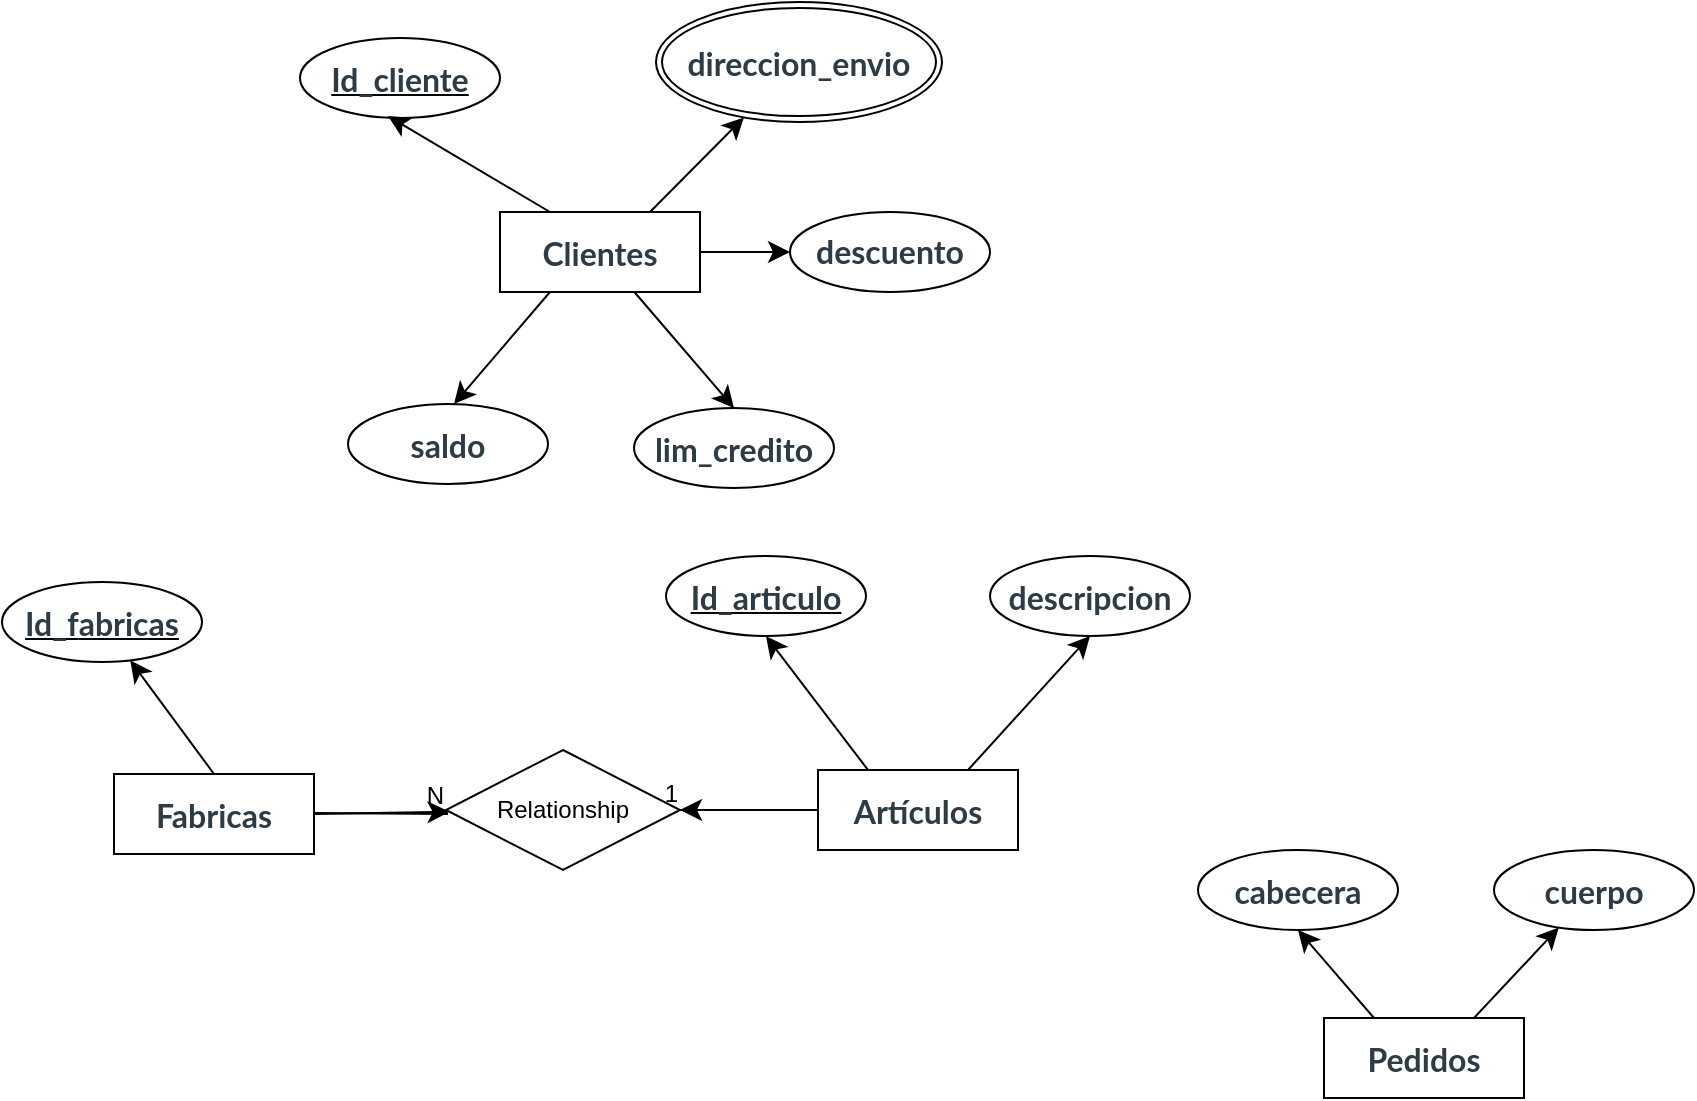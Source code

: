 <mxfile version="24.9.0">
  <diagram name="Página-1" id="xeah7sLJagFgJ3AP-C5m">
    <mxGraphModel dx="2074" dy="822" grid="0" gridSize="10" guides="1" tooltips="1" connect="1" arrows="1" fold="1" page="0" pageScale="1" pageWidth="827" pageHeight="1169" math="0" shadow="0">
      <root>
        <mxCell id="0" />
        <mxCell id="1" parent="0" />
        <mxCell id="4hjfHTB6GQF3sTCc0Yl3-11" style="edgeStyle=none;curved=1;rounded=0;orthogonalLoop=1;jettySize=auto;html=1;exitX=0.75;exitY=0;exitDx=0;exitDy=0;fontSize=12;startSize=8;endSize=8;" edge="1" parent="1" source="4hjfHTB6GQF3sTCc0Yl3-3" target="4hjfHTB6GQF3sTCc0Yl3-4">
          <mxGeometry relative="1" as="geometry" />
        </mxCell>
        <mxCell id="4hjfHTB6GQF3sTCc0Yl3-51" style="edgeStyle=none;curved=1;rounded=0;orthogonalLoop=1;jettySize=auto;html=1;exitX=1;exitY=0.5;exitDx=0;exitDy=0;fontSize=12;startSize=8;endSize=8;" edge="1" parent="1" source="4hjfHTB6GQF3sTCc0Yl3-3" target="4hjfHTB6GQF3sTCc0Yl3-41">
          <mxGeometry relative="1" as="geometry" />
        </mxCell>
        <mxCell id="4hjfHTB6GQF3sTCc0Yl3-3" value="&lt;strong style=&quot;color: rgb(45, 59, 69); font-family: LatoWeb, &amp;quot;Lato Extended&amp;quot;, Lato, &amp;quot;Helvetica Neue&amp;quot;, Helvetica, Arial, sans-serif; font-size: 16px; text-align: left;&quot;&gt;Clientes&lt;/strong&gt;" style="whiteSpace=wrap;html=1;align=center;" vertex="1" parent="1">
          <mxGeometry x="118" y="161" width="100" height="40" as="geometry" />
        </mxCell>
        <mxCell id="4hjfHTB6GQF3sTCc0Yl3-4" value="&lt;strong style=&quot;color: rgb(45, 59, 69); font-family: LatoWeb, &amp;quot;Lato Extended&amp;quot;, Lato, &amp;quot;Helvetica Neue&amp;quot;, Helvetica, Arial, sans-serif; font-size: 16px; text-align: left;&quot;&gt;direccion_envio&lt;/strong&gt;" style="ellipse;shape=doubleEllipse;margin=3;whiteSpace=wrap;html=1;align=center;" vertex="1" parent="1">
          <mxGeometry x="196" y="56" width="143" height="60" as="geometry" />
        </mxCell>
        <mxCell id="4hjfHTB6GQF3sTCc0Yl3-5" value="&lt;strong style=&quot;color: rgb(45, 59, 69); font-family: LatoWeb, &amp;quot;Lato Extended&amp;quot;, Lato, &amp;quot;Helvetica Neue&amp;quot;, Helvetica, Arial, sans-serif; font-size: 16px; text-align: left;&quot;&gt;saldo&lt;/strong&gt;" style="ellipse;whiteSpace=wrap;html=1;align=center;" vertex="1" parent="1">
          <mxGeometry x="42" y="257" width="100" height="40" as="geometry" />
        </mxCell>
        <mxCell id="4hjfHTB6GQF3sTCc0Yl3-6" value="&lt;strong style=&quot;color: rgb(45, 59, 69); font-family: LatoWeb, &amp;quot;Lato Extended&amp;quot;, Lato, &amp;quot;Helvetica Neue&amp;quot;, Helvetica, Arial, sans-serif; font-size: 16px; text-align: left;&quot;&gt;lim_credito&lt;/strong&gt;" style="ellipse;whiteSpace=wrap;html=1;align=center;" vertex="1" parent="1">
          <mxGeometry x="185" y="259" width="100" height="40" as="geometry" />
        </mxCell>
        <mxCell id="4hjfHTB6GQF3sTCc0Yl3-8" value="&lt;strong style=&quot;color: rgb(45, 59, 69); font-family: LatoWeb, &amp;quot;Lato Extended&amp;quot;, Lato, &amp;quot;Helvetica Neue&amp;quot;, Helvetica, Arial, sans-serif; font-size: 16px; text-align: left;&quot;&gt;Id_cliente&lt;/strong&gt;" style="ellipse;whiteSpace=wrap;html=1;align=center;fontStyle=4;" vertex="1" parent="1">
          <mxGeometry x="18" y="74" width="100" height="40" as="geometry" />
        </mxCell>
        <mxCell id="4hjfHTB6GQF3sTCc0Yl3-10" style="edgeStyle=none;curved=1;rounded=0;orthogonalLoop=1;jettySize=auto;html=1;exitX=0.25;exitY=0;exitDx=0;exitDy=0;entryX=0.44;entryY=0.975;entryDx=0;entryDy=0;entryPerimeter=0;fontSize=12;startSize=8;endSize=8;" edge="1" parent="1" source="4hjfHTB6GQF3sTCc0Yl3-3" target="4hjfHTB6GQF3sTCc0Yl3-8">
          <mxGeometry relative="1" as="geometry" />
        </mxCell>
        <mxCell id="4hjfHTB6GQF3sTCc0Yl3-20" style="edgeStyle=none;curved=1;rounded=0;orthogonalLoop=1;jettySize=auto;html=1;exitX=0.25;exitY=0;exitDx=0;exitDy=0;entryX=0.5;entryY=1;entryDx=0;entryDy=0;fontSize=12;startSize=8;endSize=8;" edge="1" parent="1" source="4hjfHTB6GQF3sTCc0Yl3-17" target="4hjfHTB6GQF3sTCc0Yl3-18">
          <mxGeometry relative="1" as="geometry" />
        </mxCell>
        <mxCell id="4hjfHTB6GQF3sTCc0Yl3-39" style="edgeStyle=none;curved=1;rounded=0;orthogonalLoop=1;jettySize=auto;html=1;exitX=0.75;exitY=0;exitDx=0;exitDy=0;entryX=0.5;entryY=1;entryDx=0;entryDy=0;fontSize=12;startSize=8;endSize=8;" edge="1" parent="1" source="4hjfHTB6GQF3sTCc0Yl3-17" target="4hjfHTB6GQF3sTCc0Yl3-38">
          <mxGeometry relative="1" as="geometry" />
        </mxCell>
        <mxCell id="4hjfHTB6GQF3sTCc0Yl3-48" style="edgeStyle=none;curved=1;rounded=0;orthogonalLoop=1;jettySize=auto;html=1;exitX=0;exitY=0.5;exitDx=0;exitDy=0;entryX=1;entryY=0.5;entryDx=0;entryDy=0;fontSize=12;startSize=8;endSize=8;" edge="1" parent="1" source="4hjfHTB6GQF3sTCc0Yl3-17" target="4hjfHTB6GQF3sTCc0Yl3-25">
          <mxGeometry relative="1" as="geometry" />
        </mxCell>
        <mxCell id="4hjfHTB6GQF3sTCc0Yl3-17" value="&lt;strong style=&quot;color: rgb(45, 59, 69); font-family: LatoWeb, &amp;quot;Lato Extended&amp;quot;, Lato, &amp;quot;Helvetica Neue&amp;quot;, Helvetica, Arial, sans-serif; font-size: 16px; text-align: left;&quot;&gt;Artículos&lt;/strong&gt;" style="whiteSpace=wrap;html=1;align=center;" vertex="1" parent="1">
          <mxGeometry x="277" y="440" width="100" height="40" as="geometry" />
        </mxCell>
        <mxCell id="4hjfHTB6GQF3sTCc0Yl3-18" value="&lt;strong style=&quot;color: rgb(45, 59, 69); font-family: LatoWeb, &amp;quot;Lato Extended&amp;quot;, Lato, &amp;quot;Helvetica Neue&amp;quot;, Helvetica, Arial, sans-serif; font-size: 16px; text-align: left;&quot;&gt;Id_articulo&lt;/strong&gt;" style="ellipse;whiteSpace=wrap;html=1;align=center;fontStyle=4;" vertex="1" parent="1">
          <mxGeometry x="201" y="333" width="100" height="40" as="geometry" />
        </mxCell>
        <mxCell id="4hjfHTB6GQF3sTCc0Yl3-24" style="edgeStyle=none;curved=1;rounded=0;orthogonalLoop=1;jettySize=auto;html=1;exitX=0.5;exitY=0;exitDx=0;exitDy=0;fontSize=12;startSize=8;endSize=8;" edge="1" parent="1" source="4hjfHTB6GQF3sTCc0Yl3-22" target="4hjfHTB6GQF3sTCc0Yl3-23">
          <mxGeometry relative="1" as="geometry" />
        </mxCell>
        <mxCell id="4hjfHTB6GQF3sTCc0Yl3-47" style="edgeStyle=none;curved=1;rounded=0;orthogonalLoop=1;jettySize=auto;html=1;exitX=1;exitY=0.5;exitDx=0;exitDy=0;fontSize=12;startSize=8;endSize=8;" edge="1" parent="1" source="4hjfHTB6GQF3sTCc0Yl3-22" target="4hjfHTB6GQF3sTCc0Yl3-25">
          <mxGeometry relative="1" as="geometry" />
        </mxCell>
        <mxCell id="4hjfHTB6GQF3sTCc0Yl3-22" value="&lt;div style=&quot;text-align: left;&quot;&gt;&lt;font face=&quot;LatoWeb, Lato Extended, Lato, Helvetica Neue, Helvetica, Arial, sans-serif&quot; color=&quot;#2d3b45&quot;&gt;&lt;span style=&quot;font-size: 16px;&quot;&gt;&lt;b&gt;Fabricas&lt;/b&gt;&lt;/span&gt;&lt;/font&gt;&lt;/div&gt;" style="whiteSpace=wrap;html=1;align=center;" vertex="1" parent="1">
          <mxGeometry x="-75" y="442" width="100" height="40" as="geometry" />
        </mxCell>
        <mxCell id="4hjfHTB6GQF3sTCc0Yl3-23" value="&lt;strong style=&quot;color: rgb(45, 59, 69); font-family: LatoWeb, &amp;quot;Lato Extended&amp;quot;, Lato, &amp;quot;Helvetica Neue&amp;quot;, Helvetica, Arial, sans-serif; font-size: 16px; text-align: left;&quot;&gt;Id_f&lt;/strong&gt;&lt;b style=&quot;color: rgb(45, 59, 69); font-family: LatoWeb, &amp;quot;Lato Extended&amp;quot;, Lato, &amp;quot;Helvetica Neue&amp;quot;, Helvetica, Arial, sans-serif; font-size: 16px; text-align: left;&quot;&gt;abricas&lt;/b&gt;" style="ellipse;whiteSpace=wrap;html=1;align=center;fontStyle=4;" vertex="1" parent="1">
          <mxGeometry x="-131" y="346" width="100" height="40" as="geometry" />
        </mxCell>
        <mxCell id="4hjfHTB6GQF3sTCc0Yl3-25" value="Relationship" style="shape=rhombus;perimeter=rhombusPerimeter;whiteSpace=wrap;html=1;align=center;" vertex="1" parent="1">
          <mxGeometry x="91" y="430" width="117" height="60" as="geometry" />
        </mxCell>
        <mxCell id="4hjfHTB6GQF3sTCc0Yl3-37" style="edgeStyle=none;curved=1;rounded=0;orthogonalLoop=1;jettySize=auto;html=1;entryX=0.5;entryY=0;entryDx=0;entryDy=0;fontSize=12;startSize=8;endSize=8;" edge="1" parent="1" source="4hjfHTB6GQF3sTCc0Yl3-3" target="4hjfHTB6GQF3sTCc0Yl3-6">
          <mxGeometry relative="1" as="geometry">
            <mxPoint x="150.355" y="246.142" as="sourcePoint" />
          </mxGeometry>
        </mxCell>
        <mxCell id="4hjfHTB6GQF3sTCc0Yl3-36" style="edgeStyle=none;curved=1;rounded=0;orthogonalLoop=1;jettySize=auto;html=1;exitX=0.25;exitY=1;exitDx=0;exitDy=0;entryX=0.53;entryY=0;entryDx=0;entryDy=0;entryPerimeter=0;fontSize=12;startSize=8;endSize=8;" edge="1" parent="1" source="4hjfHTB6GQF3sTCc0Yl3-3" target="4hjfHTB6GQF3sTCc0Yl3-5">
          <mxGeometry relative="1" as="geometry">
            <mxPoint x="79.645" y="246.142" as="sourcePoint" />
          </mxGeometry>
        </mxCell>
        <mxCell id="4hjfHTB6GQF3sTCc0Yl3-38" value="&lt;strong style=&quot;color: rgb(45, 59, 69); font-family: LatoWeb, &amp;quot;Lato Extended&amp;quot;, Lato, &amp;quot;Helvetica Neue&amp;quot;, Helvetica, Arial, sans-serif; font-size: 16px; text-align: left;&quot;&gt;descripcion&lt;/strong&gt;" style="ellipse;whiteSpace=wrap;html=1;align=center;" vertex="1" parent="1">
          <mxGeometry x="363" y="333" width="100" height="40" as="geometry" />
        </mxCell>
        <mxCell id="4hjfHTB6GQF3sTCc0Yl3-55" style="edgeStyle=none;curved=1;rounded=0;orthogonalLoop=1;jettySize=auto;html=1;exitX=0.25;exitY=0;exitDx=0;exitDy=0;entryX=0.5;entryY=1;entryDx=0;entryDy=0;fontSize=12;startSize=8;endSize=8;" edge="1" parent="1" source="4hjfHTB6GQF3sTCc0Yl3-40" target="4hjfHTB6GQF3sTCc0Yl3-53">
          <mxGeometry relative="1" as="geometry" />
        </mxCell>
        <mxCell id="4hjfHTB6GQF3sTCc0Yl3-56" style="edgeStyle=none;curved=1;rounded=0;orthogonalLoop=1;jettySize=auto;html=1;exitX=0.75;exitY=0;exitDx=0;exitDy=0;fontSize=12;startSize=8;endSize=8;" edge="1" parent="1" source="4hjfHTB6GQF3sTCc0Yl3-40" target="4hjfHTB6GQF3sTCc0Yl3-54">
          <mxGeometry relative="1" as="geometry" />
        </mxCell>
        <mxCell id="4hjfHTB6GQF3sTCc0Yl3-40" value="&lt;strong style=&quot;color: rgb(45, 59, 69); font-family: LatoWeb, &amp;quot;Lato Extended&amp;quot;, Lato, &amp;quot;Helvetica Neue&amp;quot;, Helvetica, Arial, sans-serif; font-size: 16px; text-align: left;&quot;&gt;Pedidos&lt;/strong&gt;" style="whiteSpace=wrap;html=1;align=center;" vertex="1" parent="1">
          <mxGeometry x="530" y="564" width="100" height="40" as="geometry" />
        </mxCell>
        <mxCell id="4hjfHTB6GQF3sTCc0Yl3-41" value="&lt;div style=&quot;text-align: left;&quot;&gt;&lt;span style=&quot;background-color: initial; font-size: 16px;&quot;&gt;&lt;font face=&quot;LatoWeb, Lato Extended, Lato, Helvetica Neue, Helvetica, Arial, sans-serif&quot; color=&quot;#2d3b45&quot;&gt;&lt;b&gt;descuento&lt;/b&gt;&lt;/font&gt;&lt;/span&gt;&lt;/div&gt;" style="ellipse;whiteSpace=wrap;html=1;align=center;" vertex="1" parent="1">
          <mxGeometry x="263" y="161" width="100" height="40" as="geometry" />
        </mxCell>
        <mxCell id="4hjfHTB6GQF3sTCc0Yl3-42" value="" style="endArrow=none;html=1;rounded=0;fontSize=12;startSize=8;endSize=8;curved=1;entryX=1;entryY=0.5;entryDx=0;entryDy=0;" edge="1" parent="1" source="4hjfHTB6GQF3sTCc0Yl3-17" target="4hjfHTB6GQF3sTCc0Yl3-25">
          <mxGeometry relative="1" as="geometry">
            <mxPoint x="25" y="459.5" as="sourcePoint" />
            <mxPoint x="185" y="459.5" as="targetPoint" />
          </mxGeometry>
        </mxCell>
        <mxCell id="4hjfHTB6GQF3sTCc0Yl3-43" value="1" style="resizable=0;html=1;whiteSpace=wrap;align=right;verticalAlign=bottom;" connectable="0" vertex="1" parent="4hjfHTB6GQF3sTCc0Yl3-42">
          <mxGeometry x="1" relative="1" as="geometry" />
        </mxCell>
        <mxCell id="4hjfHTB6GQF3sTCc0Yl3-45" value="" style="endArrow=none;html=1;rounded=0;fontSize=12;startSize=8;endSize=8;curved=1;" edge="1" parent="1">
          <mxGeometry relative="1" as="geometry">
            <mxPoint x="25" y="461.5" as="sourcePoint" />
            <mxPoint x="92" y="462" as="targetPoint" />
          </mxGeometry>
        </mxCell>
        <mxCell id="4hjfHTB6GQF3sTCc0Yl3-46" value="N" style="resizable=0;html=1;whiteSpace=wrap;align=right;verticalAlign=bottom;" connectable="0" vertex="1" parent="4hjfHTB6GQF3sTCc0Yl3-45">
          <mxGeometry x="1" relative="1" as="geometry" />
        </mxCell>
        <mxCell id="4hjfHTB6GQF3sTCc0Yl3-53" value="&lt;div style=&quot;text-align: left;&quot;&gt;&lt;font face=&quot;LatoWeb, Lato Extended, Lato, Helvetica Neue, Helvetica, Arial, sans-serif&quot; color=&quot;#2d3b45&quot;&gt;&lt;span style=&quot;font-size: 16px;&quot;&gt;&lt;b&gt;cabecera&lt;/b&gt;&lt;/span&gt;&lt;/font&gt;&lt;/div&gt;" style="ellipse;whiteSpace=wrap;html=1;align=center;" vertex="1" parent="1">
          <mxGeometry x="467" y="480" width="100" height="40" as="geometry" />
        </mxCell>
        <mxCell id="4hjfHTB6GQF3sTCc0Yl3-54" value="&lt;div style=&quot;text-align: left;&quot;&gt;&lt;strong style=&quot;color: rgb(45, 59, 69); font-family: LatoWeb, &amp;quot;Lato Extended&amp;quot;, Lato, &amp;quot;Helvetica Neue&amp;quot;, Helvetica, Arial, sans-serif; font-size: 16px;&quot;&gt;cuerpo&lt;/strong&gt;&lt;br&gt;&lt;/div&gt;" style="ellipse;whiteSpace=wrap;html=1;align=center;" vertex="1" parent="1">
          <mxGeometry x="615" y="480" width="100" height="40" as="geometry" />
        </mxCell>
      </root>
    </mxGraphModel>
  </diagram>
</mxfile>
